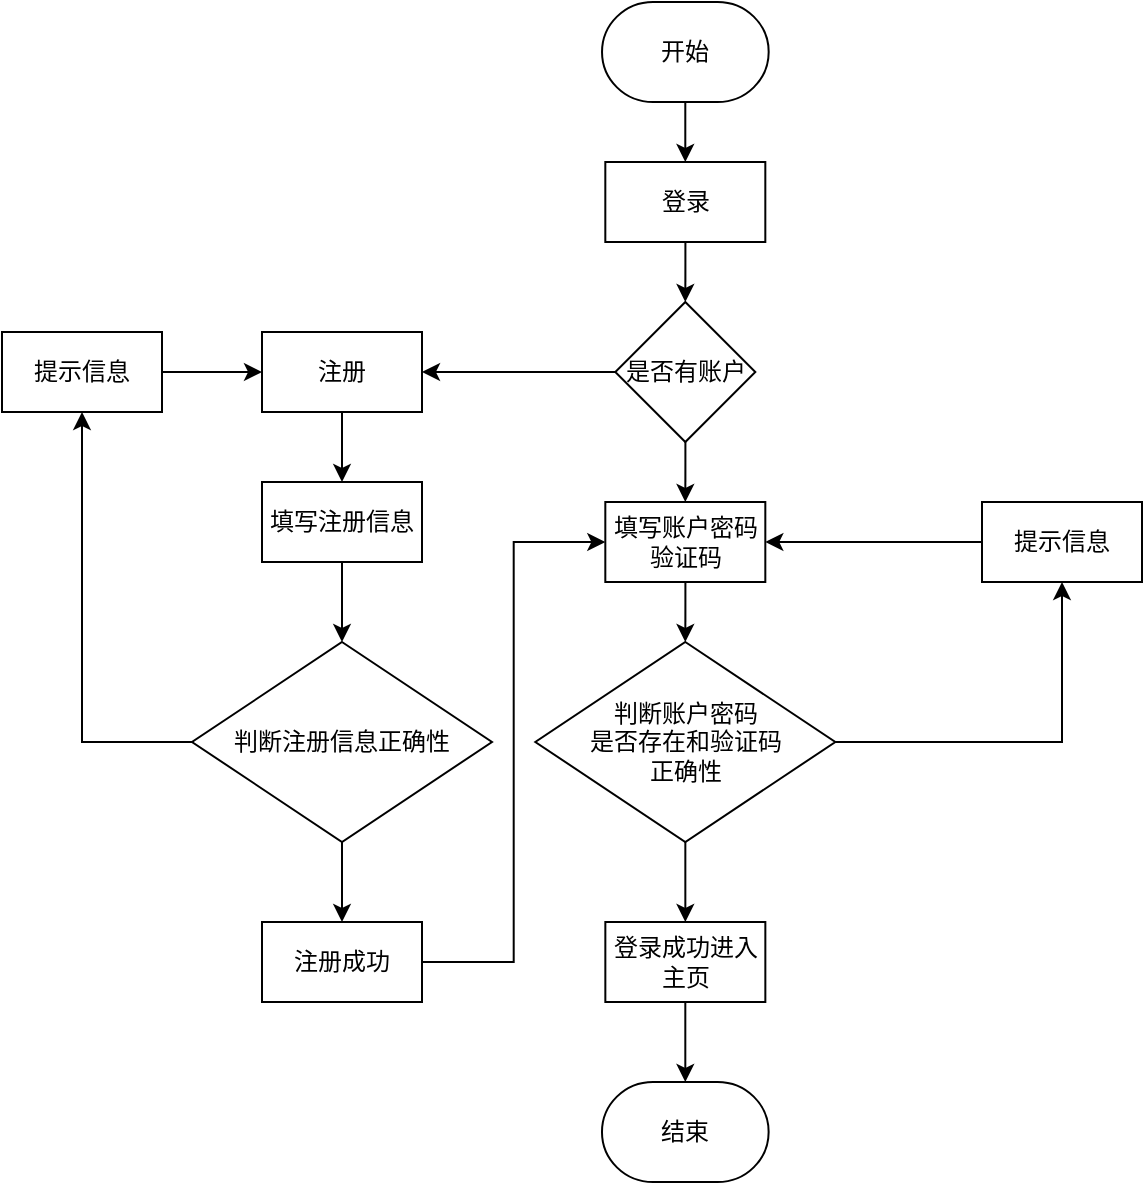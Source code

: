 <mxfile version="21.2.9" type="github">
  <diagram name="第 1 页" id="sjyV6YbLuAIzrhgUkgNF">
    <mxGraphModel dx="1050" dy="589" grid="1" gridSize="10" guides="1" tooltips="1" connect="1" arrows="1" fold="1" page="1" pageScale="1" pageWidth="827" pageHeight="1169" math="0" shadow="0">
      <root>
        <mxCell id="0" />
        <mxCell id="1" parent="0" />
        <mxCell id="KeRqx2bCTjgoF4S-KRW7-10" style="edgeStyle=orthogonalEdgeStyle;rounded=0;orthogonalLoop=1;jettySize=auto;html=1;entryX=0.5;entryY=0;entryDx=0;entryDy=0;" edge="1" parent="1" source="KeRqx2bCTjgoF4S-KRW7-1" target="KeRqx2bCTjgoF4S-KRW7-2">
          <mxGeometry relative="1" as="geometry" />
        </mxCell>
        <mxCell id="KeRqx2bCTjgoF4S-KRW7-1" value="开始" style="strokeWidth=1;html=1;shape=mxgraph.flowchart.terminator;whiteSpace=wrap;" vertex="1" parent="1">
          <mxGeometry x="300.01" y="90" width="83.33" height="50" as="geometry" />
        </mxCell>
        <mxCell id="KeRqx2bCTjgoF4S-KRW7-11" style="edgeStyle=orthogonalEdgeStyle;rounded=0;orthogonalLoop=1;jettySize=auto;html=1;entryX=0.5;entryY=0;entryDx=0;entryDy=0;entryPerimeter=0;" edge="1" parent="1" source="KeRqx2bCTjgoF4S-KRW7-2" target="KeRqx2bCTjgoF4S-KRW7-3">
          <mxGeometry relative="1" as="geometry" />
        </mxCell>
        <mxCell id="KeRqx2bCTjgoF4S-KRW7-2" value="登录" style="rounded=0;whiteSpace=wrap;html=1;" vertex="1" parent="1">
          <mxGeometry x="301.66" y="170" width="80" height="40" as="geometry" />
        </mxCell>
        <mxCell id="KeRqx2bCTjgoF4S-KRW7-12" style="edgeStyle=orthogonalEdgeStyle;rounded=0;orthogonalLoop=1;jettySize=auto;html=1;entryX=0.5;entryY=0;entryDx=0;entryDy=0;" edge="1" parent="1" source="KeRqx2bCTjgoF4S-KRW7-3" target="KeRqx2bCTjgoF4S-KRW7-4">
          <mxGeometry relative="1" as="geometry" />
        </mxCell>
        <mxCell id="KeRqx2bCTjgoF4S-KRW7-16" style="edgeStyle=orthogonalEdgeStyle;rounded=0;orthogonalLoop=1;jettySize=auto;html=1;entryX=1;entryY=0.5;entryDx=0;entryDy=0;" edge="1" parent="1" source="KeRqx2bCTjgoF4S-KRW7-3" target="KeRqx2bCTjgoF4S-KRW7-15">
          <mxGeometry relative="1" as="geometry" />
        </mxCell>
        <mxCell id="KeRqx2bCTjgoF4S-KRW7-3" value="是否有账户" style="strokeWidth=1;html=1;shape=mxgraph.flowchart.decision;whiteSpace=wrap;" vertex="1" parent="1">
          <mxGeometry x="306.66" y="240" width="70" height="70" as="geometry" />
        </mxCell>
        <mxCell id="KeRqx2bCTjgoF4S-KRW7-13" style="edgeStyle=orthogonalEdgeStyle;rounded=0;orthogonalLoop=1;jettySize=auto;html=1;entryX=0.5;entryY=0;entryDx=0;entryDy=0;entryPerimeter=0;" edge="1" parent="1" source="KeRqx2bCTjgoF4S-KRW7-4" target="KeRqx2bCTjgoF4S-KRW7-5">
          <mxGeometry relative="1" as="geometry" />
        </mxCell>
        <mxCell id="KeRqx2bCTjgoF4S-KRW7-4" value="填写账户密码验证码" style="rounded=0;whiteSpace=wrap;html=1;" vertex="1" parent="1">
          <mxGeometry x="301.66" y="340" width="80" height="40" as="geometry" />
        </mxCell>
        <mxCell id="KeRqx2bCTjgoF4S-KRW7-7" style="edgeStyle=orthogonalEdgeStyle;rounded=0;orthogonalLoop=1;jettySize=auto;html=1;entryX=0.5;entryY=1;entryDx=0;entryDy=0;" edge="1" parent="1" source="KeRqx2bCTjgoF4S-KRW7-5" target="KeRqx2bCTjgoF4S-KRW7-6">
          <mxGeometry relative="1" as="geometry" />
        </mxCell>
        <mxCell id="KeRqx2bCTjgoF4S-KRW7-14" style="edgeStyle=orthogonalEdgeStyle;rounded=0;orthogonalLoop=1;jettySize=auto;html=1;entryX=0.5;entryY=0;entryDx=0;entryDy=0;" edge="1" parent="1" source="KeRqx2bCTjgoF4S-KRW7-5" target="KeRqx2bCTjgoF4S-KRW7-9">
          <mxGeometry relative="1" as="geometry" />
        </mxCell>
        <mxCell id="KeRqx2bCTjgoF4S-KRW7-5" value="判断账户密码&lt;br&gt;是否存在和验证码&lt;br&gt;正确性" style="strokeWidth=1;html=1;shape=mxgraph.flowchart.decision;whiteSpace=wrap;" vertex="1" parent="1">
          <mxGeometry x="266.66" y="410" width="150" height="100" as="geometry" />
        </mxCell>
        <mxCell id="KeRqx2bCTjgoF4S-KRW7-8" style="edgeStyle=orthogonalEdgeStyle;rounded=0;orthogonalLoop=1;jettySize=auto;html=1;" edge="1" parent="1" source="KeRqx2bCTjgoF4S-KRW7-6" target="KeRqx2bCTjgoF4S-KRW7-4">
          <mxGeometry relative="1" as="geometry" />
        </mxCell>
        <mxCell id="KeRqx2bCTjgoF4S-KRW7-6" value="提示信息" style="rounded=0;whiteSpace=wrap;html=1;" vertex="1" parent="1">
          <mxGeometry x="490" y="340" width="80" height="40" as="geometry" />
        </mxCell>
        <mxCell id="KeRqx2bCTjgoF4S-KRW7-28" style="edgeStyle=orthogonalEdgeStyle;rounded=0;orthogonalLoop=1;jettySize=auto;html=1;entryX=0.5;entryY=0;entryDx=0;entryDy=0;entryPerimeter=0;" edge="1" parent="1" source="KeRqx2bCTjgoF4S-KRW7-9" target="KeRqx2bCTjgoF4S-KRW7-27">
          <mxGeometry relative="1" as="geometry" />
        </mxCell>
        <mxCell id="KeRqx2bCTjgoF4S-KRW7-9" value="登录成功进入主页" style="rounded=0;whiteSpace=wrap;html=1;" vertex="1" parent="1">
          <mxGeometry x="301.67" y="550" width="80" height="40" as="geometry" />
        </mxCell>
        <mxCell id="KeRqx2bCTjgoF4S-KRW7-20" style="edgeStyle=orthogonalEdgeStyle;rounded=0;orthogonalLoop=1;jettySize=auto;html=1;entryX=0.5;entryY=0;entryDx=0;entryDy=0;" edge="1" parent="1" source="KeRqx2bCTjgoF4S-KRW7-15" target="KeRqx2bCTjgoF4S-KRW7-17">
          <mxGeometry relative="1" as="geometry" />
        </mxCell>
        <mxCell id="KeRqx2bCTjgoF4S-KRW7-15" value="注册" style="rounded=0;whiteSpace=wrap;html=1;" vertex="1" parent="1">
          <mxGeometry x="130.0" y="255" width="80" height="40" as="geometry" />
        </mxCell>
        <mxCell id="KeRqx2bCTjgoF4S-KRW7-21" style="edgeStyle=orthogonalEdgeStyle;rounded=0;orthogonalLoop=1;jettySize=auto;html=1;entryX=0.5;entryY=0;entryDx=0;entryDy=0;entryPerimeter=0;" edge="1" parent="1" source="KeRqx2bCTjgoF4S-KRW7-17" target="KeRqx2bCTjgoF4S-KRW7-18">
          <mxGeometry relative="1" as="geometry" />
        </mxCell>
        <mxCell id="KeRqx2bCTjgoF4S-KRW7-17" value="填写注册信息" style="rounded=0;whiteSpace=wrap;html=1;" vertex="1" parent="1">
          <mxGeometry x="130.0" y="330" width="80" height="40" as="geometry" />
        </mxCell>
        <mxCell id="KeRqx2bCTjgoF4S-KRW7-22" style="edgeStyle=orthogonalEdgeStyle;rounded=0;orthogonalLoop=1;jettySize=auto;html=1;" edge="1" parent="1" source="KeRqx2bCTjgoF4S-KRW7-18" target="KeRqx2bCTjgoF4S-KRW7-23">
          <mxGeometry relative="1" as="geometry">
            <mxPoint x="50" y="290" as="targetPoint" />
          </mxGeometry>
        </mxCell>
        <mxCell id="KeRqx2bCTjgoF4S-KRW7-25" style="edgeStyle=orthogonalEdgeStyle;rounded=0;orthogonalLoop=1;jettySize=auto;html=1;entryX=0.5;entryY=0;entryDx=0;entryDy=0;" edge="1" parent="1" source="KeRqx2bCTjgoF4S-KRW7-18" target="KeRqx2bCTjgoF4S-KRW7-19">
          <mxGeometry relative="1" as="geometry" />
        </mxCell>
        <mxCell id="KeRqx2bCTjgoF4S-KRW7-18" value="判断注册信息正确性" style="strokeWidth=1;html=1;shape=mxgraph.flowchart.decision;whiteSpace=wrap;" vertex="1" parent="1">
          <mxGeometry x="95.0" y="410" width="150" height="100" as="geometry" />
        </mxCell>
        <mxCell id="KeRqx2bCTjgoF4S-KRW7-26" style="edgeStyle=orthogonalEdgeStyle;rounded=0;orthogonalLoop=1;jettySize=auto;html=1;entryX=0;entryY=0.5;entryDx=0;entryDy=0;" edge="1" parent="1" source="KeRqx2bCTjgoF4S-KRW7-19" target="KeRqx2bCTjgoF4S-KRW7-4">
          <mxGeometry relative="1" as="geometry" />
        </mxCell>
        <mxCell id="KeRqx2bCTjgoF4S-KRW7-19" value="注册成功" style="rounded=0;whiteSpace=wrap;html=1;" vertex="1" parent="1">
          <mxGeometry x="130.0" y="550" width="80" height="40" as="geometry" />
        </mxCell>
        <mxCell id="KeRqx2bCTjgoF4S-KRW7-24" style="edgeStyle=orthogonalEdgeStyle;rounded=0;orthogonalLoop=1;jettySize=auto;html=1;" edge="1" parent="1" source="KeRqx2bCTjgoF4S-KRW7-23" target="KeRqx2bCTjgoF4S-KRW7-15">
          <mxGeometry relative="1" as="geometry" />
        </mxCell>
        <mxCell id="KeRqx2bCTjgoF4S-KRW7-23" value="提示信息" style="rounded=0;whiteSpace=wrap;html=1;" vertex="1" parent="1">
          <mxGeometry x="-2.842e-14" y="255" width="80" height="40" as="geometry" />
        </mxCell>
        <mxCell id="KeRqx2bCTjgoF4S-KRW7-27" value="结束" style="strokeWidth=1;html=1;shape=mxgraph.flowchart.terminator;whiteSpace=wrap;" vertex="1" parent="1">
          <mxGeometry x="299.99" y="630" width="83.33" height="50" as="geometry" />
        </mxCell>
      </root>
    </mxGraphModel>
  </diagram>
</mxfile>
